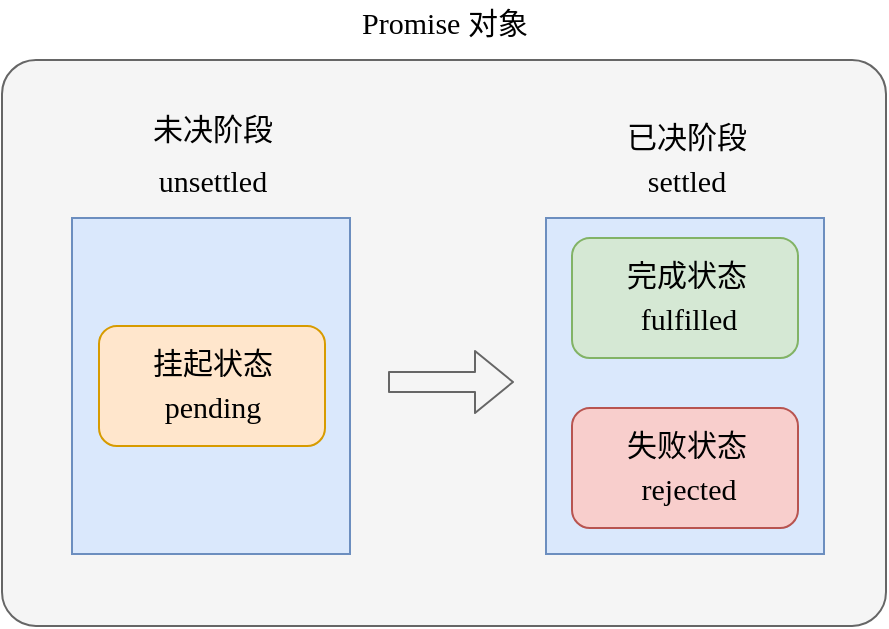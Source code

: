 <mxfile>
    <diagram id="D-b6FjrMMvCmlYkYCIq5" name="第 1 页">
        <mxGraphModel dx="994" dy="-74" grid="0" gridSize="10" guides="1" tooltips="1" connect="1" arrows="1" fold="1" page="1" pageScale="1" pageWidth="1800" pageHeight="700" math="0" shadow="0">
            <root>
                <mxCell id="0"/>
                <mxCell id="1" parent="0"/>
                <mxCell id="21" value="" style="rounded=1;whiteSpace=wrap;html=1;fillColor=#f5f5f5;strokeColor=#666666;fontFamily=Roboto Mono;fontSize=15;arcSize=6;fontColor=#333333;" vertex="1" parent="1">
                    <mxGeometry x="262" y="836" width="442" height="283" as="geometry"/>
                </mxCell>
                <mxCell id="27" value="Promise 对象" style="text;html=1;align=center;verticalAlign=middle;resizable=0;points=[];autosize=1;strokeColor=none;fontSize=15;fontFamily=Roboto Mono;" vertex="1" parent="1">
                    <mxGeometry x="427" y="806" width="112" height="22" as="geometry"/>
                </mxCell>
                <mxCell id="28" value="" style="rounded=0;whiteSpace=wrap;html=1;fontFamily=Roboto Mono;fontSize=15;fillColor=#dae8fc;strokeColor=#6c8ebf;" vertex="1" parent="1">
                    <mxGeometry x="297" y="915" width="139" height="168" as="geometry"/>
                </mxCell>
                <mxCell id="29" value="unsettled" style="text;html=1;align=center;verticalAlign=middle;resizable=0;points=[];autosize=1;strokeColor=none;fontSize=15;fontFamily=Roboto Mono;" vertex="1" parent="1">
                    <mxGeometry x="321" y="885" width="91" height="22" as="geometry"/>
                </mxCell>
                <mxCell id="30" value="未决阶段" style="text;html=1;align=center;verticalAlign=middle;resizable=0;points=[];autosize=1;strokeColor=none;fontSize=15;fontFamily=Roboto Mono;" vertex="1" parent="1">
                    <mxGeometry x="332" y="859" width="70" height="22" as="geometry"/>
                </mxCell>
                <mxCell id="31" value="" style="rounded=1;whiteSpace=wrap;html=1;fontFamily=Roboto Mono;fontSize=15;fillColor=#ffe6cc;strokeColor=#d79b00;" vertex="1" parent="1">
                    <mxGeometry x="310.5" y="969" width="113" height="60" as="geometry"/>
                </mxCell>
                <mxCell id="32" value="pending" style="text;html=1;align=center;verticalAlign=middle;resizable=0;points=[];autosize=1;strokeColor=none;fontSize=15;fontFamily=Roboto Mono;" vertex="1" parent="1">
                    <mxGeometry x="330" y="998" width="73" height="22" as="geometry"/>
                </mxCell>
                <mxCell id="33" value="挂起状态" style="text;html=1;align=center;verticalAlign=middle;resizable=0;points=[];autosize=1;strokeColor=none;fontSize=15;fontFamily=Roboto Mono;" vertex="1" parent="1">
                    <mxGeometry x="332" y="976" width="70" height="22" as="geometry"/>
                </mxCell>
                <mxCell id="34" value="" style="rounded=0;whiteSpace=wrap;html=1;fontFamily=Roboto Mono;fontSize=15;fillColor=#dae8fc;strokeColor=#6c8ebf;" vertex="1" parent="1">
                    <mxGeometry x="534" y="915" width="139" height="168" as="geometry"/>
                </mxCell>
                <mxCell id="35" value="settled" style="text;html=1;align=center;verticalAlign=middle;resizable=0;points=[];autosize=1;strokeColor=none;fontSize=15;fontFamily=Roboto Mono;" vertex="1" parent="1">
                    <mxGeometry x="567" y="885" width="73" height="22" as="geometry"/>
                </mxCell>
                <mxCell id="36" value="已决阶段" style="text;html=1;align=center;verticalAlign=middle;resizable=0;points=[];autosize=1;strokeColor=none;fontSize=15;fontFamily=Roboto Mono;" vertex="1" parent="1">
                    <mxGeometry x="568.5" y="863" width="70" height="22" as="geometry"/>
                </mxCell>
                <mxCell id="37" value="" style="rounded=1;whiteSpace=wrap;html=1;fontFamily=Roboto Mono;fontSize=15;fillColor=#d5e8d4;strokeColor=#82b366;" vertex="1" parent="1">
                    <mxGeometry x="547" y="925" width="113" height="60" as="geometry"/>
                </mxCell>
                <mxCell id="38" value="完成状态" style="text;html=1;align=center;verticalAlign=middle;resizable=0;points=[];autosize=1;strokeColor=none;fontSize=15;fontFamily=Roboto Mono;" vertex="1" parent="1">
                    <mxGeometry x="569" y="932" width="70" height="22" as="geometry"/>
                </mxCell>
                <mxCell id="39" value="fulfilled" style="text;html=1;align=center;verticalAlign=middle;resizable=0;points=[];autosize=1;strokeColor=none;fontSize=15;fontFamily=Roboto Mono;" vertex="1" parent="1">
                    <mxGeometry x="559" y="954" width="91" height="22" as="geometry"/>
                </mxCell>
                <mxCell id="40" value="" style="rounded=1;whiteSpace=wrap;html=1;fontFamily=Roboto Mono;fontSize=15;fillColor=#f8cecc;strokeColor=#b85450;" vertex="1" parent="1">
                    <mxGeometry x="547" y="1010" width="113" height="60" as="geometry"/>
                </mxCell>
                <mxCell id="41" value="失败状态" style="text;html=1;align=center;verticalAlign=middle;resizable=0;points=[];autosize=1;strokeColor=none;fontSize=15;fontFamily=Roboto Mono;" vertex="1" parent="1">
                    <mxGeometry x="569" y="1017" width="70" height="22" as="geometry"/>
                </mxCell>
                <mxCell id="42" value="rejected" style="text;html=1;align=center;verticalAlign=middle;resizable=0;points=[];autosize=1;strokeColor=none;fontSize=15;fontFamily=Roboto Mono;" vertex="1" parent="1">
                    <mxGeometry x="564" y="1039" width="82" height="22" as="geometry"/>
                </mxCell>
                <mxCell id="43" value="" style="shape=flexArrow;endArrow=classic;html=1;fontFamily=Roboto Mono;fontSize=15;fillColor=#f5f5f5;strokeColor=#666666;" edge="1" parent="1">
                    <mxGeometry width="50" height="50" relative="1" as="geometry">
                        <mxPoint x="455" y="997" as="sourcePoint"/>
                        <mxPoint x="518" y="997" as="targetPoint"/>
                    </mxGeometry>
                </mxCell>
            </root>
        </mxGraphModel>
    </diagram>
</mxfile>